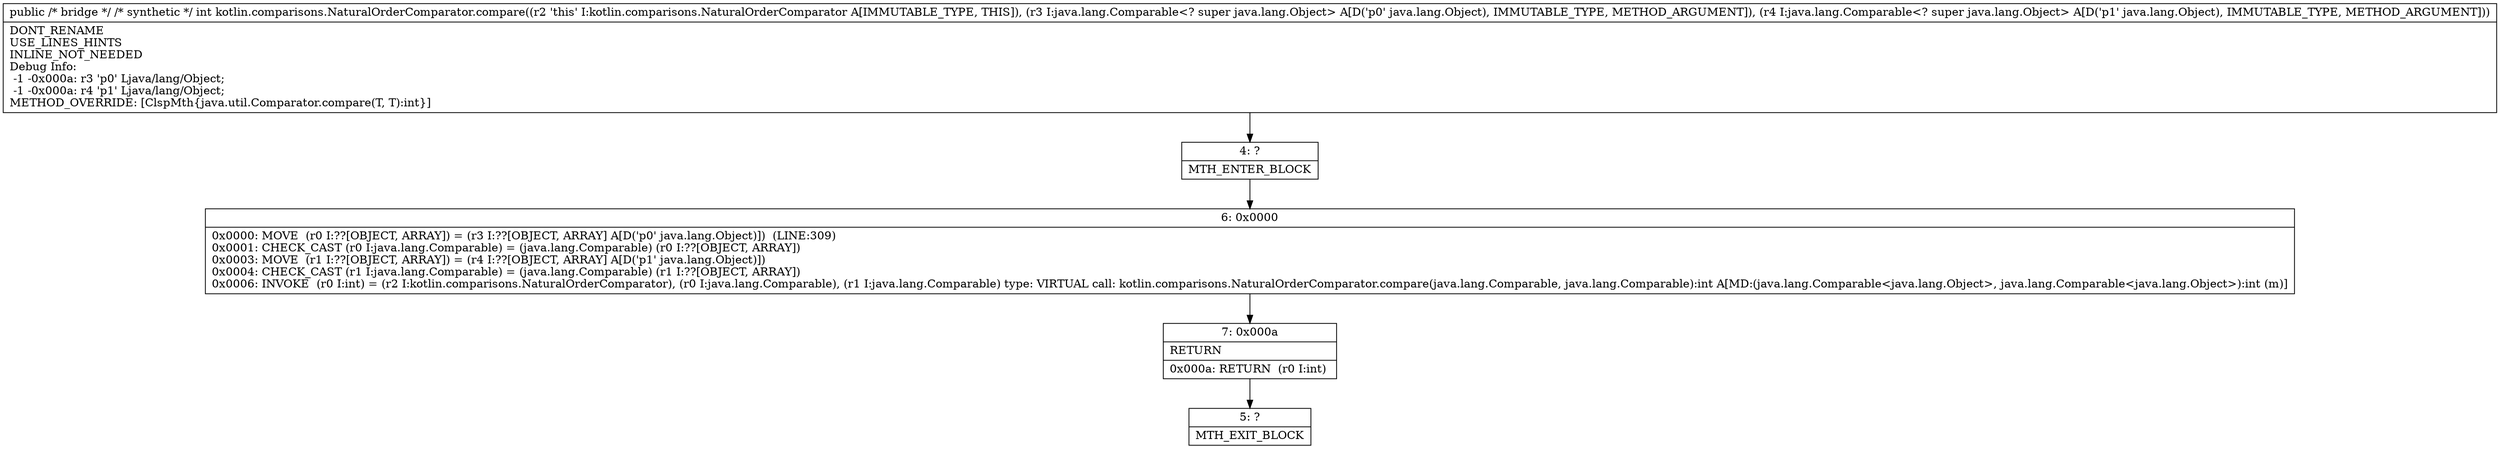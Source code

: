 digraph "CFG forkotlin.comparisons.NaturalOrderComparator.compare(Ljava\/lang\/Object;Ljava\/lang\/Object;)I" {
Node_4 [shape=record,label="{4\:\ ?|MTH_ENTER_BLOCK\l}"];
Node_6 [shape=record,label="{6\:\ 0x0000|0x0000: MOVE  (r0 I:??[OBJECT, ARRAY]) = (r3 I:??[OBJECT, ARRAY] A[D('p0' java.lang.Object)])  (LINE:309)\l0x0001: CHECK_CAST (r0 I:java.lang.Comparable) = (java.lang.Comparable) (r0 I:??[OBJECT, ARRAY]) \l0x0003: MOVE  (r1 I:??[OBJECT, ARRAY]) = (r4 I:??[OBJECT, ARRAY] A[D('p1' java.lang.Object)]) \l0x0004: CHECK_CAST (r1 I:java.lang.Comparable) = (java.lang.Comparable) (r1 I:??[OBJECT, ARRAY]) \l0x0006: INVOKE  (r0 I:int) = (r2 I:kotlin.comparisons.NaturalOrderComparator), (r0 I:java.lang.Comparable), (r1 I:java.lang.Comparable) type: VIRTUAL call: kotlin.comparisons.NaturalOrderComparator.compare(java.lang.Comparable, java.lang.Comparable):int A[MD:(java.lang.Comparable\<java.lang.Object\>, java.lang.Comparable\<java.lang.Object\>):int (m)]\l}"];
Node_7 [shape=record,label="{7\:\ 0x000a|RETURN\l|0x000a: RETURN  (r0 I:int) \l}"];
Node_5 [shape=record,label="{5\:\ ?|MTH_EXIT_BLOCK\l}"];
MethodNode[shape=record,label="{public \/* bridge *\/ \/* synthetic *\/ int kotlin.comparisons.NaturalOrderComparator.compare((r2 'this' I:kotlin.comparisons.NaturalOrderComparator A[IMMUTABLE_TYPE, THIS]), (r3 I:java.lang.Comparable\<? super java.lang.Object\> A[D('p0' java.lang.Object), IMMUTABLE_TYPE, METHOD_ARGUMENT]), (r4 I:java.lang.Comparable\<? super java.lang.Object\> A[D('p1' java.lang.Object), IMMUTABLE_TYPE, METHOD_ARGUMENT]))  | DONT_RENAME\lUSE_LINES_HINTS\lINLINE_NOT_NEEDED\lDebug Info:\l  \-1 \-0x000a: r3 'p0' Ljava\/lang\/Object;\l  \-1 \-0x000a: r4 'p1' Ljava\/lang\/Object;\lMETHOD_OVERRIDE: [ClspMth\{java.util.Comparator.compare(T, T):int\}]\l}"];
MethodNode -> Node_4;Node_4 -> Node_6;
Node_6 -> Node_7;
Node_7 -> Node_5;
}

